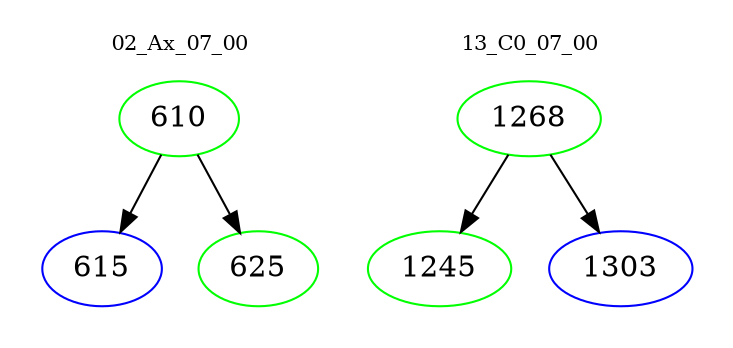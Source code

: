 digraph{
subgraph cluster_0 {
color = white
label = "02_Ax_07_00";
fontsize=10;
T0_610 [label="610", color="green"]
T0_610 -> T0_615 [color="black"]
T0_615 [label="615", color="blue"]
T0_610 -> T0_625 [color="black"]
T0_625 [label="625", color="green"]
}
subgraph cluster_1 {
color = white
label = "13_C0_07_00";
fontsize=10;
T1_1268 [label="1268", color="green"]
T1_1268 -> T1_1245 [color="black"]
T1_1245 [label="1245", color="green"]
T1_1268 -> T1_1303 [color="black"]
T1_1303 [label="1303", color="blue"]
}
}
